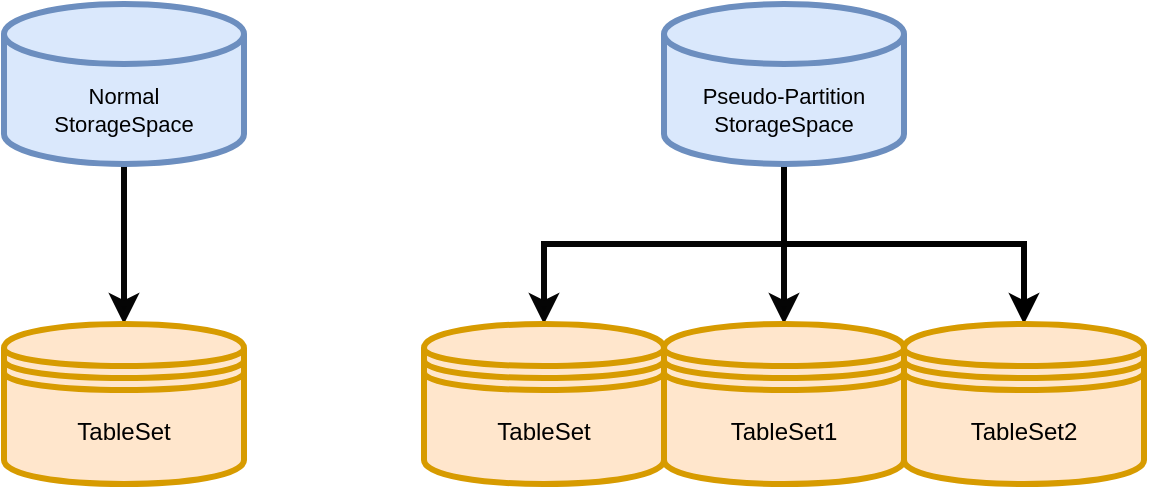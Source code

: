 <mxfile version="22.1.2" type="device" pages="2">
  <diagram name="entity_storagespace_pseudo_partition" id="24bEu51doAThfXOL7S9a">
    <mxGraphModel dx="1434" dy="844" grid="1" gridSize="10" guides="1" tooltips="1" connect="1" arrows="1" fold="1" page="1" pageScale="1" pageWidth="1169" pageHeight="827" math="0" shadow="0">
      <root>
        <mxCell id="0" />
        <mxCell id="1" parent="0" />
        <mxCell id="y22Xov7qZTUfBk2sPuxf-9" style="edgeStyle=orthogonalEdgeStyle;rounded=0;orthogonalLoop=1;jettySize=auto;html=1;entryX=0.5;entryY=0;entryDx=0;entryDy=0;strokeColor=#050505;strokeWidth=3;fontFamily=Helvetica;" parent="1" source="y22Xov7qZTUfBk2sPuxf-1" target="y22Xov7qZTUfBk2sPuxf-2" edge="1">
          <mxGeometry relative="1" as="geometry" />
        </mxCell>
        <mxCell id="y22Xov7qZTUfBk2sPuxf-1" value="Normal&lt;br&gt;StorageSpace" style="shape=cylinder3;whiteSpace=wrap;html=1;boundedLbl=1;backgroundOutline=1;size=15;fontFamily=Helvetica;fontSize=11;fillColor=#dae8fc;strokeColor=#6c8ebf;strokeWidth=3;" parent="1" vertex="1">
          <mxGeometry x="30" y="20" width="120" height="80" as="geometry" />
        </mxCell>
        <mxCell id="y22Xov7qZTUfBk2sPuxf-2" value="TableSet" style="shape=datastore;whiteSpace=wrap;html=1;fillColor=#ffe6cc;strokeColor=#d79b00;strokeWidth=3;fontFamily=Helvetica;" parent="1" vertex="1">
          <mxGeometry x="30" y="180" width="120" height="80" as="geometry" />
        </mxCell>
        <mxCell id="y22Xov7qZTUfBk2sPuxf-10" style="edgeStyle=orthogonalEdgeStyle;rounded=0;orthogonalLoop=1;jettySize=auto;html=1;entryX=0.5;entryY=0;entryDx=0;entryDy=0;strokeWidth=3;strokeColor=#050505;fontFamily=Helvetica;" parent="1" source="y22Xov7qZTUfBk2sPuxf-3" target="y22Xov7qZTUfBk2sPuxf-4" edge="1">
          <mxGeometry relative="1" as="geometry" />
        </mxCell>
        <mxCell id="y22Xov7qZTUfBk2sPuxf-11" style="edgeStyle=orthogonalEdgeStyle;rounded=0;orthogonalLoop=1;jettySize=auto;html=1;strokeWidth=3;strokeColor=#050505;fontFamily=Helvetica;" parent="1" source="y22Xov7qZTUfBk2sPuxf-3" target="y22Xov7qZTUfBk2sPuxf-5" edge="1">
          <mxGeometry relative="1" as="geometry" />
        </mxCell>
        <mxCell id="y22Xov7qZTUfBk2sPuxf-16" style="edgeStyle=orthogonalEdgeStyle;rounded=0;orthogonalLoop=1;jettySize=auto;html=1;strokeWidth=3;fontFamily=Helvetica;" parent="1" source="y22Xov7qZTUfBk2sPuxf-3" target="y22Xov7qZTUfBk2sPuxf-15" edge="1">
          <mxGeometry relative="1" as="geometry" />
        </mxCell>
        <mxCell id="y22Xov7qZTUfBk2sPuxf-3" value="Pseudo-Partition&lt;br&gt;StorageSpace" style="shape=cylinder3;whiteSpace=wrap;html=1;boundedLbl=1;backgroundOutline=1;size=15;fontFamily=Helvetica;fontSize=11;fillColor=#dae8fc;strokeColor=#6c8ebf;strokeWidth=3;" parent="1" vertex="1">
          <mxGeometry x="360" y="20" width="120" height="80" as="geometry" />
        </mxCell>
        <mxCell id="y22Xov7qZTUfBk2sPuxf-4" value="TableSet" style="shape=datastore;whiteSpace=wrap;html=1;fillColor=#ffe6cc;strokeColor=#d79b00;strokeWidth=3;fontFamily=Helvetica;" parent="1" vertex="1">
          <mxGeometry x="240" y="180" width="120" height="80" as="geometry" />
        </mxCell>
        <mxCell id="y22Xov7qZTUfBk2sPuxf-5" value="TableSet1" style="shape=datastore;whiteSpace=wrap;html=1;fillColor=#ffe6cc;strokeColor=#d79b00;strokeWidth=3;fontFamily=Helvetica;" parent="1" vertex="1">
          <mxGeometry x="360" y="180" width="120" height="80" as="geometry" />
        </mxCell>
        <mxCell id="y22Xov7qZTUfBk2sPuxf-15" value="TableSet2" style="shape=datastore;whiteSpace=wrap;html=1;fillColor=#ffe6cc;strokeColor=#d79b00;strokeWidth=3;fontFamily=Helvetica;" parent="1" vertex="1">
          <mxGeometry x="480" y="180" width="120" height="80" as="geometry" />
        </mxCell>
      </root>
    </mxGraphModel>
  </diagram>
  <diagram id="ZNGxE-IVN1kPJaRLYNZi" name="entity_storagespace_pseudo_partition_example">
    <mxGraphModel dx="1434" dy="844" grid="1" gridSize="10" guides="1" tooltips="1" connect="1" arrows="1" fold="1" page="1" pageScale="1" pageWidth="1169" pageHeight="827" math="0" shadow="0">
      <root>
        <mxCell id="0" />
        <mxCell id="1" parent="0" />
        <mxCell id="pXGQxuU9xW50g8Sqg7dA-1" style="edgeStyle=orthogonalEdgeStyle;rounded=0;orthogonalLoop=1;jettySize=auto;html=1;entryX=0.5;entryY=0;entryDx=0;entryDy=0;strokeWidth=3;strokeColor=#050505;fontFamily=Helvetica;" edge="1" parent="1" source="pXGQxuU9xW50g8Sqg7dA-4" target="pXGQxuU9xW50g8Sqg7dA-5">
          <mxGeometry relative="1" as="geometry" />
        </mxCell>
        <mxCell id="pXGQxuU9xW50g8Sqg7dA-2" style="edgeStyle=orthogonalEdgeStyle;rounded=0;orthogonalLoop=1;jettySize=auto;html=1;strokeWidth=3;strokeColor=#050505;fontFamily=Helvetica;" edge="1" parent="1" source="pXGQxuU9xW50g8Sqg7dA-4" target="pXGQxuU9xW50g8Sqg7dA-6">
          <mxGeometry relative="1" as="geometry" />
        </mxCell>
        <mxCell id="pXGQxuU9xW50g8Sqg7dA-3" style="edgeStyle=orthogonalEdgeStyle;rounded=0;orthogonalLoop=1;jettySize=auto;html=1;strokeWidth=3;fontFamily=Helvetica;" edge="1" parent="1" source="pXGQxuU9xW50g8Sqg7dA-4" target="pXGQxuU9xW50g8Sqg7dA-7">
          <mxGeometry relative="1" as="geometry" />
        </mxCell>
        <mxCell id="pXGQxuU9xW50g8Sqg7dA-4" value="&lt;b&gt;&lt;font color=&quot;#0000ff&quot;&gt;partition_storage&lt;/font&gt;&lt;/b&gt;&lt;br&gt;StorageSpace" style="shape=cylinder3;whiteSpace=wrap;html=1;boundedLbl=1;backgroundOutline=1;size=15;fontFamily=Helvetica;fontSize=11;fillColor=#dae8fc;strokeColor=#6c8ebf;strokeWidth=3;" vertex="1" parent="1">
          <mxGeometry x="160" y="40" width="120" height="80" as="geometry" />
        </mxCell>
        <mxCell id="pXGQxuU9xW50g8Sqg7dA-5" value="&lt;br&gt;obj_store&lt;font color=&quot;#0000ff&quot;&gt;__PS&lt;/font&gt;" style="shape=datastore;whiteSpace=wrap;html=1;fillColor=#ffe6cc;strokeColor=#d79b00;strokeWidth=3;fontFamily=Helvetica;fontSize=10;verticalAlign=top;" vertex="1" parent="1">
          <mxGeometry x="40" y="200" width="120" height="200" as="geometry" />
        </mxCell>
        <mxCell id="pXGQxuU9xW50g8Sqg7dA-6" value="&lt;br&gt;obj_store&lt;font color=&quot;#0000ff&quot;&gt;__PS__1&lt;/font&gt;" style="shape=datastore;whiteSpace=wrap;html=1;fillColor=#ffe6cc;strokeColor=#d79b00;strokeWidth=3;fontFamily=Helvetica;fontSize=10;verticalAlign=top;" vertex="1" parent="1">
          <mxGeometry x="160" y="200" width="120" height="200" as="geometry" />
        </mxCell>
        <mxCell id="pXGQxuU9xW50g8Sqg7dA-7" value="&lt;br&gt;obj_store&lt;font color=&quot;#0000ff&quot;&gt;__PS__2&lt;/font&gt;" style="shape=datastore;whiteSpace=wrap;html=1;fillColor=#ffe6cc;strokeColor=#d79b00;strokeWidth=3;fontFamily=Helvetica;fontSize=10;verticalAlign=top;" vertex="1" parent="1">
          <mxGeometry x="280" y="200" width="120" height="200" as="geometry" />
        </mxCell>
        <mxCell id="Wu7I7x0tWzSS2aH_0TFH-1" value="Entity A&lt;br&gt;Records" style="rounded=1;whiteSpace=wrap;html=1;fillColor=#f9f7ed;strokeColor=#36393d;" vertex="1" parent="1">
          <mxGeometry x="65" y="310" width="70" height="40" as="geometry" />
        </mxCell>
        <mxCell id="Wu7I7x0tWzSS2aH_0TFH-2" value="Entity B&lt;br&gt;Records" style="rounded=1;whiteSpace=wrap;html=1;fillColor=#f9f7ed;strokeColor=#36393d;" vertex="1" parent="1">
          <mxGeometry x="185" y="310" width="70" height="40" as="geometry" />
        </mxCell>
        <mxCell id="Wu7I7x0tWzSS2aH_0TFH-3" value="Entity C&lt;br&gt;Records" style="rounded=1;whiteSpace=wrap;html=1;fillColor=#f9f7ed;strokeColor=#36393d;" vertex="1" parent="1">
          <mxGeometry x="185" y="350" width="70" height="40" as="geometry" />
        </mxCell>
        <mxCell id="Wu7I7x0tWzSS2aH_0TFH-4" value="Entity D&lt;br&gt;Records" style="rounded=1;whiteSpace=wrap;html=1;fillColor=#f9f7ed;strokeColor=#36393d;" vertex="1" parent="1">
          <mxGeometry x="305" y="310" width="70" height="40" as="geometry" />
        </mxCell>
      </root>
    </mxGraphModel>
  </diagram>
</mxfile>
